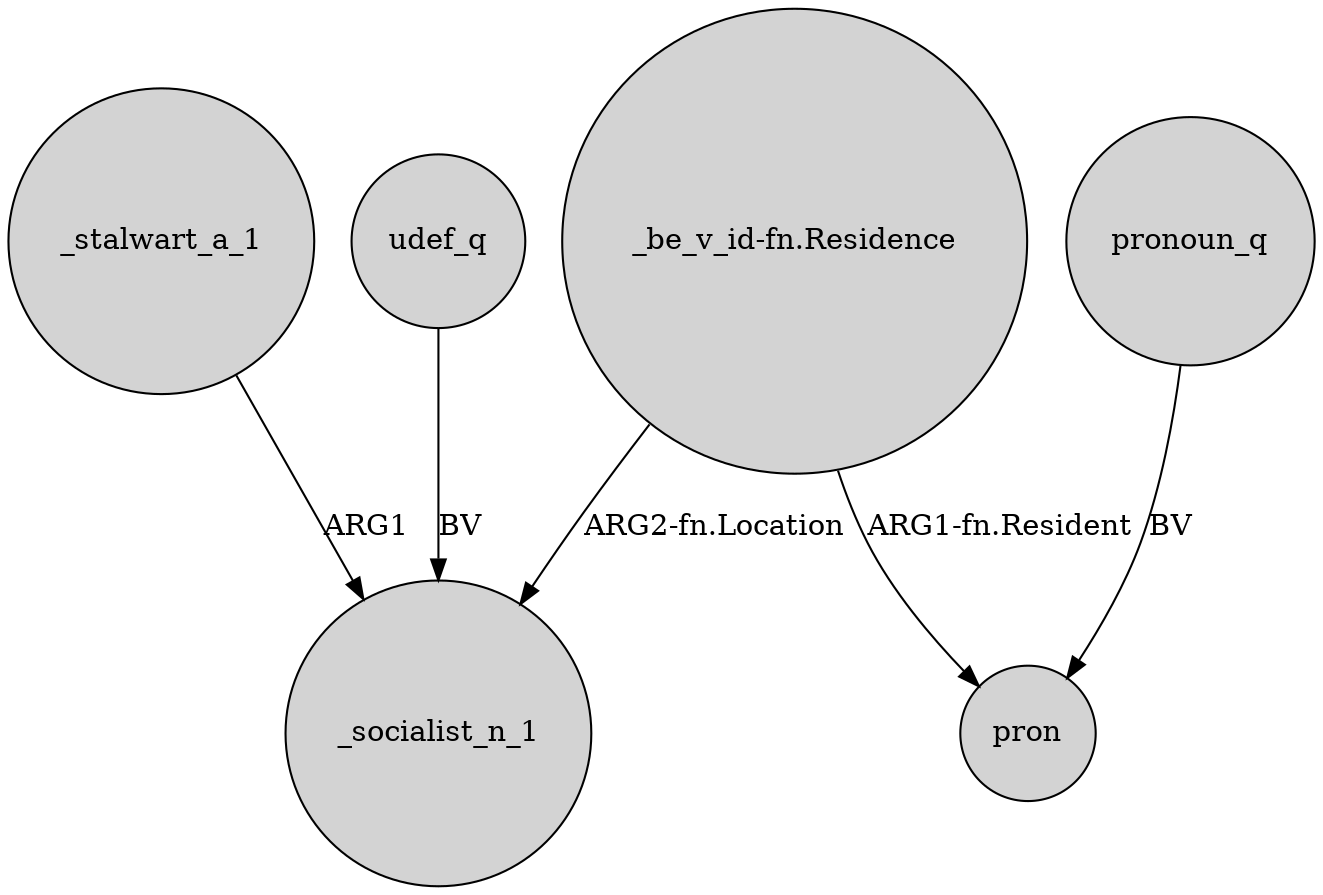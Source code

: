 digraph {
	node [shape=circle style=filled]
	_stalwart_a_1 -> _socialist_n_1 [label=ARG1]
	"_be_v_id-fn.Residence" -> pron [label="ARG1-fn.Resident"]
	"_be_v_id-fn.Residence" -> _socialist_n_1 [label="ARG2-fn.Location"]
	pronoun_q -> pron [label=BV]
	udef_q -> _socialist_n_1 [label=BV]
}
